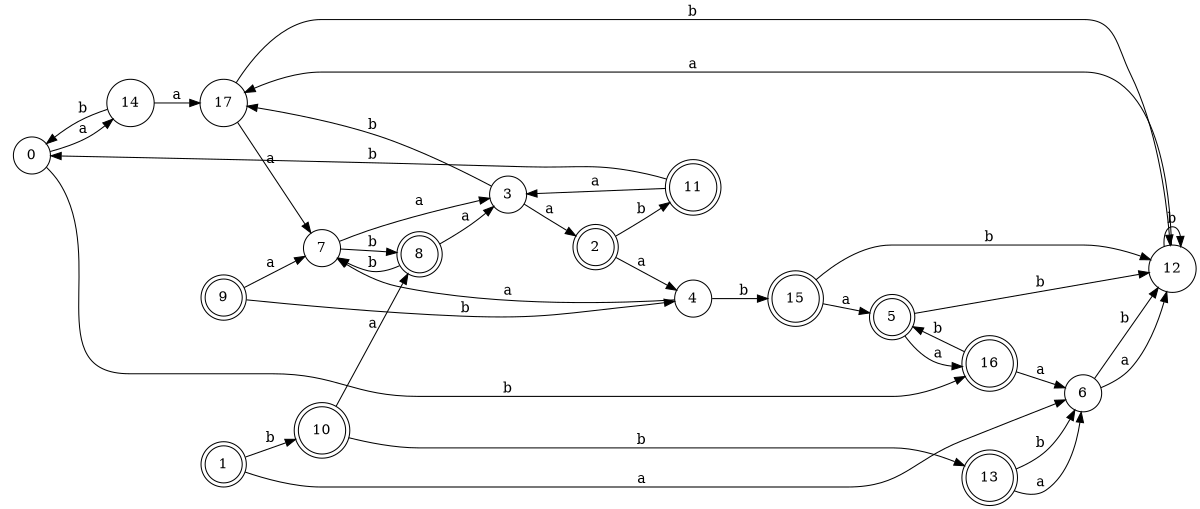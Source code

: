 digraph n15_5 {
__start0 [label="" shape="none"];

rankdir=LR;
size="8,5";

s0 [style="filled", color="black", fillcolor="white" shape="circle", label="0"];
s1 [style="rounded,filled", color="black", fillcolor="white" shape="doublecircle", label="1"];
s2 [style="rounded,filled", color="black", fillcolor="white" shape="doublecircle", label="2"];
s3 [style="filled", color="black", fillcolor="white" shape="circle", label="3"];
s4 [style="filled", color="black", fillcolor="white" shape="circle", label="4"];
s5 [style="rounded,filled", color="black", fillcolor="white" shape="doublecircle", label="5"];
s6 [style="filled", color="black", fillcolor="white" shape="circle", label="6"];
s7 [style="filled", color="black", fillcolor="white" shape="circle", label="7"];
s8 [style="rounded,filled", color="black", fillcolor="white" shape="doublecircle", label="8"];
s9 [style="rounded,filled", color="black", fillcolor="white" shape="doublecircle", label="9"];
s10 [style="rounded,filled", color="black", fillcolor="white" shape="doublecircle", label="10"];
s11 [style="rounded,filled", color="black", fillcolor="white" shape="doublecircle", label="11"];
s12 [style="filled", color="black", fillcolor="white" shape="circle", label="12"];
s13 [style="rounded,filled", color="black", fillcolor="white" shape="doublecircle", label="13"];
s14 [style="filled", color="black", fillcolor="white" shape="circle", label="14"];
s15 [style="rounded,filled", color="black", fillcolor="white" shape="doublecircle", label="15"];
s16 [style="rounded,filled", color="black", fillcolor="white" shape="doublecircle", label="16"];
s17 [style="filled", color="black", fillcolor="white" shape="circle", label="17"];
s0 -> s14 [label="a"];
s0 -> s16 [label="b"];
s1 -> s6 [label="a"];
s1 -> s10 [label="b"];
s2 -> s4 [label="a"];
s2 -> s11 [label="b"];
s3 -> s2 [label="a"];
s3 -> s17 [label="b"];
s4 -> s7 [label="a"];
s4 -> s15 [label="b"];
s5 -> s16 [label="a"];
s5 -> s12 [label="b"];
s6 -> s12 [label="a"];
s6 -> s12 [label="b"];
s7 -> s3 [label="a"];
s7 -> s8 [label="b"];
s8 -> s3 [label="a"];
s8 -> s7 [label="b"];
s9 -> s7 [label="a"];
s9 -> s4 [label="b"];
s10 -> s8 [label="a"];
s10 -> s13 [label="b"];
s11 -> s3 [label="a"];
s11 -> s0 [label="b"];
s12 -> s17 [label="a"];
s12 -> s12 [label="b"];
s13 -> s6 [label="a"];
s13 -> s6 [label="b"];
s14 -> s17 [label="a"];
s14 -> s0 [label="b"];
s15 -> s5 [label="a"];
s15 -> s12 [label="b"];
s16 -> s6 [label="a"];
s16 -> s5 [label="b"];
s17 -> s7 [label="a"];
s17 -> s12 [label="b"];

}